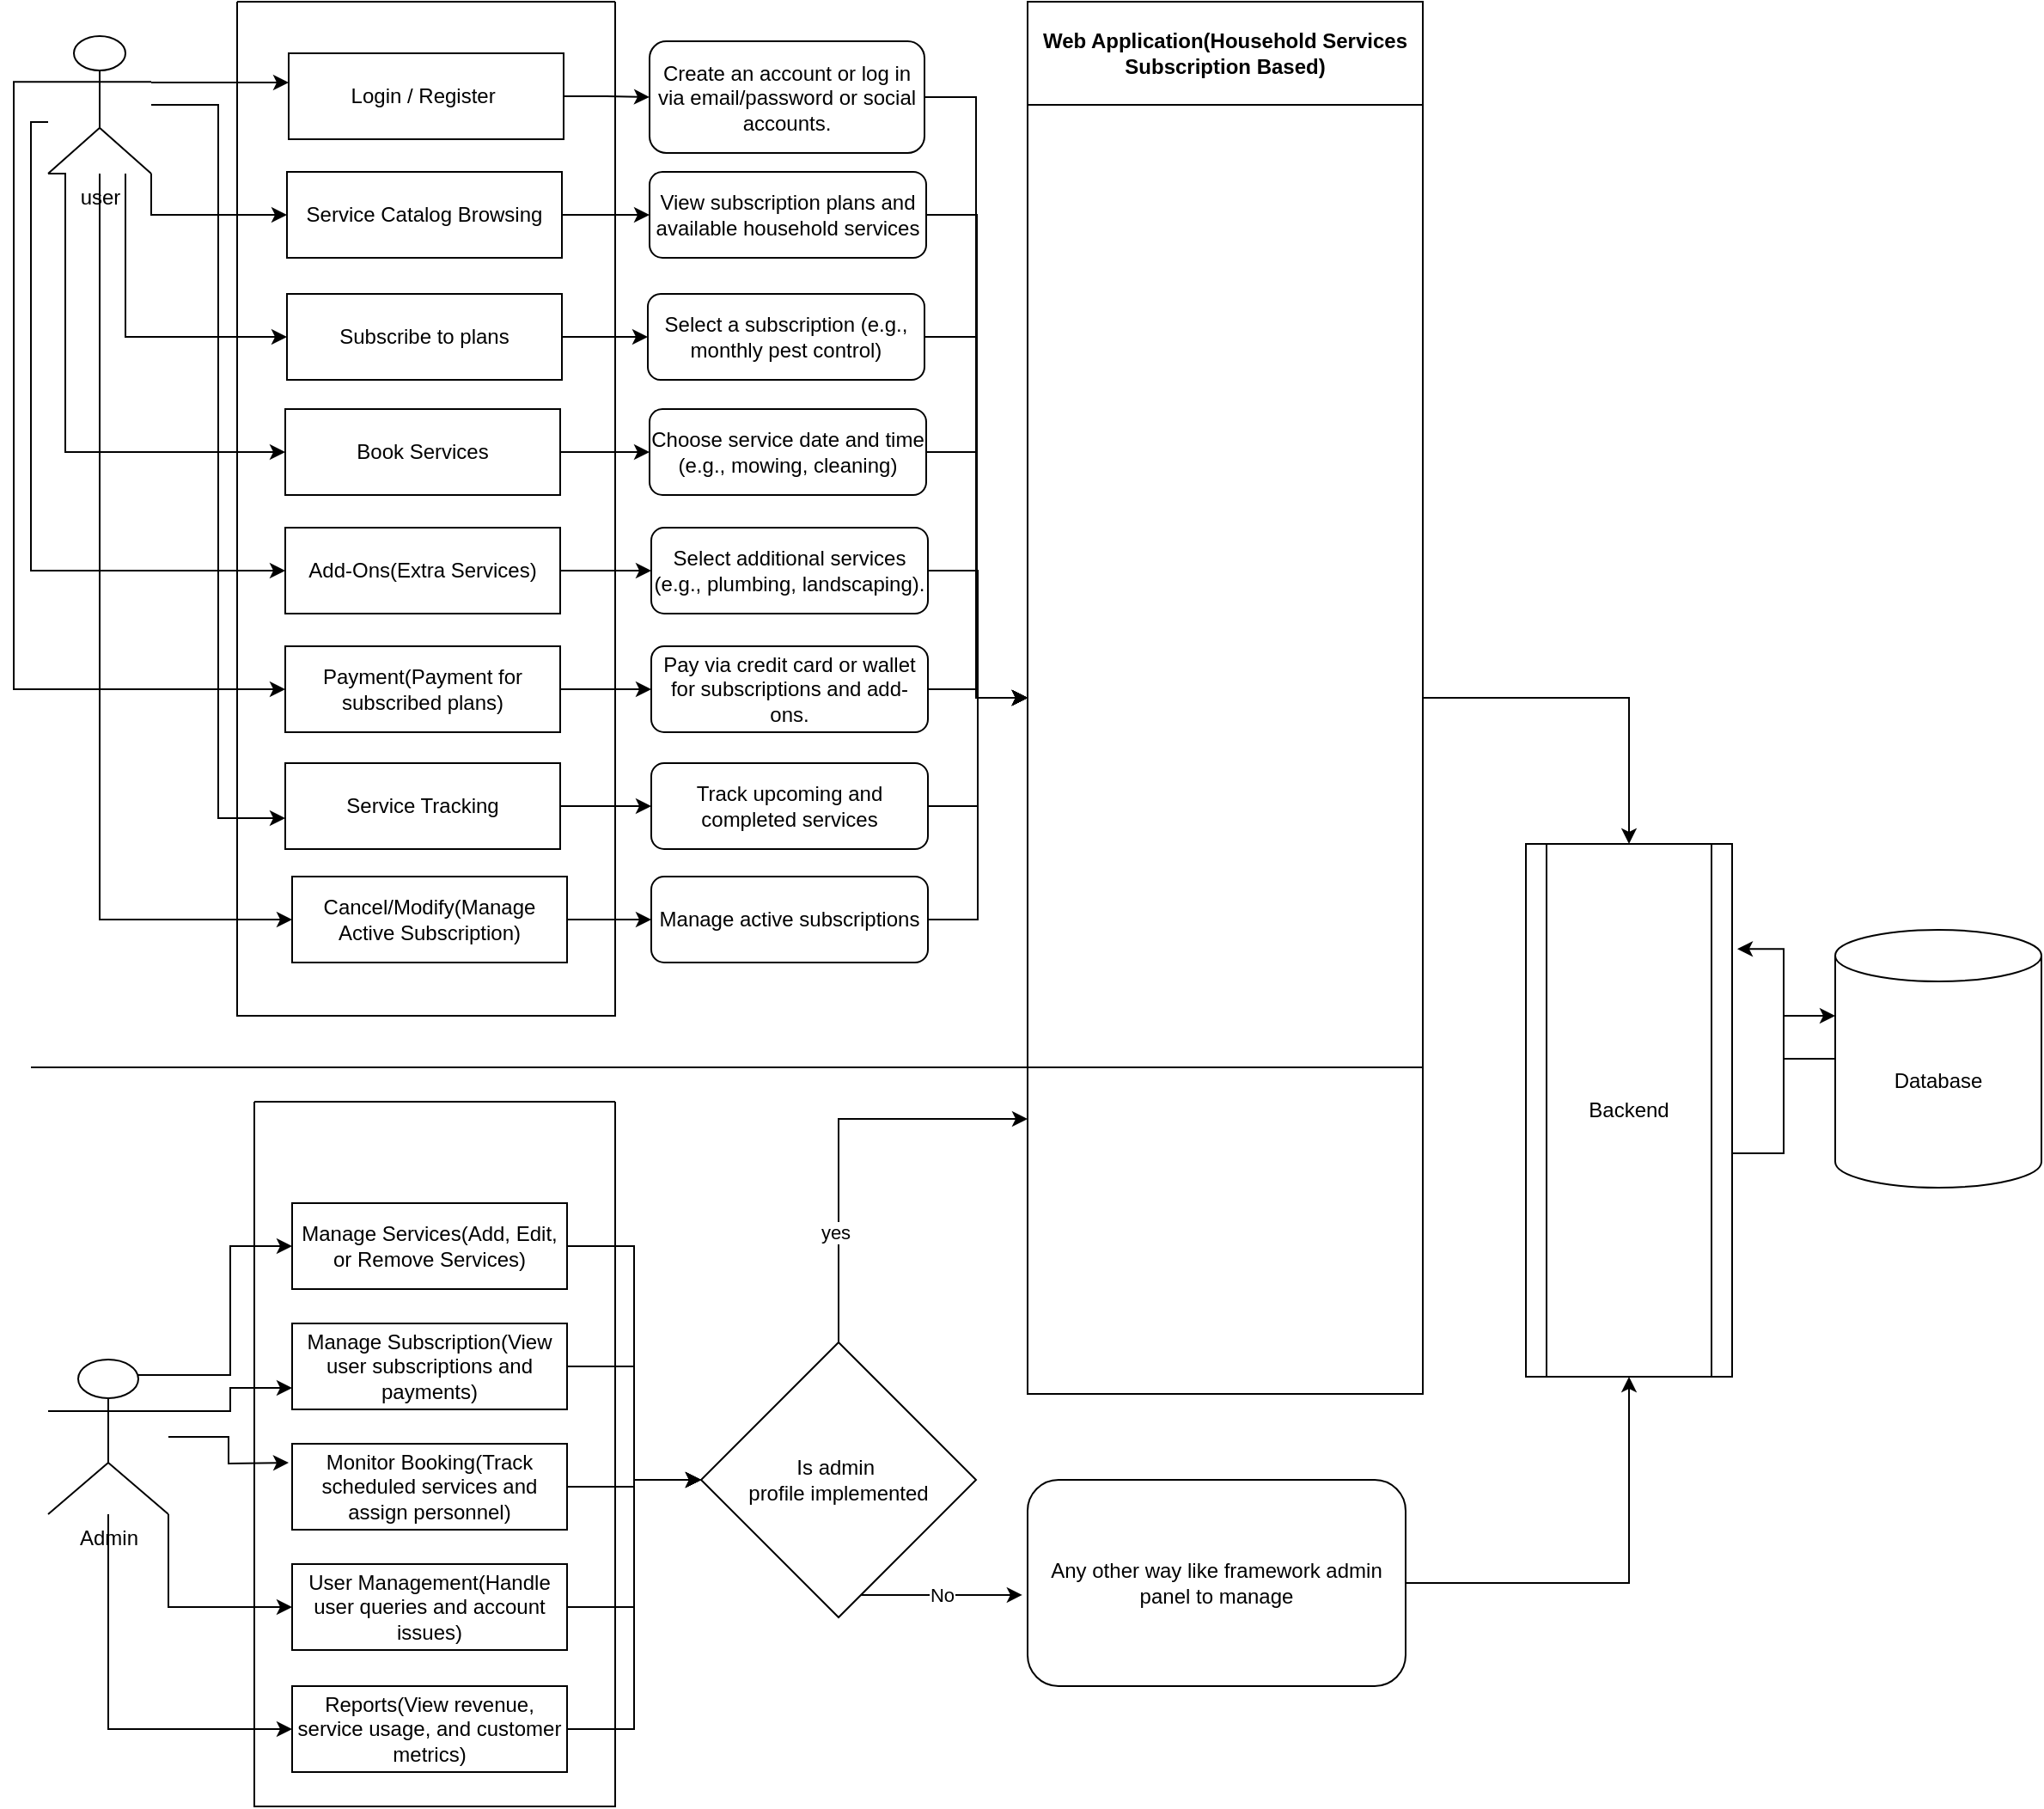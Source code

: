 <mxfile version="24.8.3">
  <diagram name="Page-1" id="GsEjQxH6cdCEABdbyHLn">
    <mxGraphModel dx="954" dy="580" grid="1" gridSize="10" guides="1" tooltips="1" connect="1" arrows="1" fold="1" page="1" pageScale="1" pageWidth="850" pageHeight="1100" math="0" shadow="0">
      <root>
        <mxCell id="0" />
        <mxCell id="1" parent="0" />
        <mxCell id="8cqARpIN2NVqbZxPlpHy-3" style="edgeStyle=orthogonalEdgeStyle;rounded=0;orthogonalLoop=1;jettySize=auto;html=1;" edge="1" parent="1">
          <mxGeometry relative="1" as="geometry">
            <mxPoint x="110" y="67" as="sourcePoint" />
            <mxPoint x="190" y="67" as="targetPoint" />
            <Array as="points">
              <mxPoint x="130" y="67" />
              <mxPoint x="130" y="67" />
            </Array>
          </mxGeometry>
        </mxCell>
        <mxCell id="8cqARpIN2NVqbZxPlpHy-13" style="edgeStyle=orthogonalEdgeStyle;rounded=0;orthogonalLoop=1;jettySize=auto;html=1;entryX=0;entryY=0.5;entryDx=0;entryDy=0;" edge="1" parent="1" source="8cqARpIN2NVqbZxPlpHy-1" target="8cqARpIN2NVqbZxPlpHy-11">
          <mxGeometry relative="1" as="geometry">
            <Array as="points">
              <mxPoint x="110" y="144" />
            </Array>
          </mxGeometry>
        </mxCell>
        <mxCell id="8cqARpIN2NVqbZxPlpHy-15" style="edgeStyle=orthogonalEdgeStyle;rounded=0;orthogonalLoop=1;jettySize=auto;html=1;entryX=0;entryY=0.5;entryDx=0;entryDy=0;" edge="1" parent="1" source="8cqARpIN2NVqbZxPlpHy-1" target="8cqARpIN2NVqbZxPlpHy-14">
          <mxGeometry relative="1" as="geometry">
            <Array as="points">
              <mxPoint x="95" y="215" />
            </Array>
          </mxGeometry>
        </mxCell>
        <mxCell id="8cqARpIN2NVqbZxPlpHy-19" style="edgeStyle=orthogonalEdgeStyle;rounded=0;orthogonalLoop=1;jettySize=auto;html=1;exitX=0;exitY=1;exitDx=0;exitDy=0;exitPerimeter=0;entryX=0;entryY=0.5;entryDx=0;entryDy=0;" edge="1" parent="1" source="8cqARpIN2NVqbZxPlpHy-1" target="8cqARpIN2NVqbZxPlpHy-17">
          <mxGeometry relative="1" as="geometry">
            <Array as="points">
              <mxPoint x="60" y="120" />
              <mxPoint x="60" y="282" />
            </Array>
          </mxGeometry>
        </mxCell>
        <mxCell id="8cqARpIN2NVqbZxPlpHy-21" style="edgeStyle=orthogonalEdgeStyle;rounded=0;orthogonalLoop=1;jettySize=auto;html=1;entryX=0;entryY=0.5;entryDx=0;entryDy=0;" edge="1" parent="1" source="8cqARpIN2NVqbZxPlpHy-1" target="8cqARpIN2NVqbZxPlpHy-20">
          <mxGeometry relative="1" as="geometry">
            <Array as="points">
              <mxPoint x="40" y="90" />
              <mxPoint x="40" y="351" />
            </Array>
          </mxGeometry>
        </mxCell>
        <mxCell id="8cqARpIN2NVqbZxPlpHy-24" style="edgeStyle=orthogonalEdgeStyle;rounded=0;orthogonalLoop=1;jettySize=auto;html=1;exitX=0;exitY=0.333;exitDx=0;exitDy=0;exitPerimeter=0;entryX=0;entryY=0.5;entryDx=0;entryDy=0;" edge="1" parent="1" source="8cqARpIN2NVqbZxPlpHy-1" target="8cqARpIN2NVqbZxPlpHy-23">
          <mxGeometry relative="1" as="geometry" />
        </mxCell>
        <mxCell id="8cqARpIN2NVqbZxPlpHy-30" style="edgeStyle=orthogonalEdgeStyle;rounded=0;orthogonalLoop=1;jettySize=auto;html=1;entryX=0;entryY=0.5;entryDx=0;entryDy=0;" edge="1" parent="1" source="8cqARpIN2NVqbZxPlpHy-1" target="8cqARpIN2NVqbZxPlpHy-29">
          <mxGeometry relative="1" as="geometry">
            <Array as="points">
              <mxPoint x="80" y="554" />
            </Array>
          </mxGeometry>
        </mxCell>
        <mxCell id="8cqARpIN2NVqbZxPlpHy-1" value="user" style="shape=umlActor;verticalLabelPosition=bottom;verticalAlign=top;html=1;outlineConnect=0;" vertex="1" parent="1">
          <mxGeometry x="50" y="40" width="60" height="80" as="geometry" />
        </mxCell>
        <mxCell id="8cqARpIN2NVqbZxPlpHy-42" style="edgeStyle=orthogonalEdgeStyle;rounded=0;orthogonalLoop=1;jettySize=auto;html=1;entryX=0;entryY=0.5;entryDx=0;entryDy=0;" edge="1" parent="1" source="8cqARpIN2NVqbZxPlpHy-2" target="8cqARpIN2NVqbZxPlpHy-41">
          <mxGeometry relative="1" as="geometry" />
        </mxCell>
        <mxCell id="8cqARpIN2NVqbZxPlpHy-2" value="Login / Register&amp;nbsp;" style="rounded=0;whiteSpace=wrap;html=1;" vertex="1" parent="1">
          <mxGeometry x="190" y="50" width="160" height="50" as="geometry" />
        </mxCell>
        <mxCell id="8cqARpIN2NVqbZxPlpHy-73" style="edgeStyle=orthogonalEdgeStyle;rounded=0;orthogonalLoop=1;jettySize=auto;html=1;exitX=0.75;exitY=0.1;exitDx=0;exitDy=0;exitPerimeter=0;entryX=0;entryY=0.5;entryDx=0;entryDy=0;" edge="1" parent="1" source="8cqARpIN2NVqbZxPlpHy-7" target="8cqARpIN2NVqbZxPlpHy-36">
          <mxGeometry relative="1" as="geometry" />
        </mxCell>
        <mxCell id="8cqARpIN2NVqbZxPlpHy-74" style="edgeStyle=orthogonalEdgeStyle;rounded=0;orthogonalLoop=1;jettySize=auto;html=1;exitX=1;exitY=0.333;exitDx=0;exitDy=0;exitPerimeter=0;entryX=0;entryY=0.75;entryDx=0;entryDy=0;" edge="1" parent="1" source="8cqARpIN2NVqbZxPlpHy-7" target="8cqARpIN2NVqbZxPlpHy-37">
          <mxGeometry relative="1" as="geometry" />
        </mxCell>
        <mxCell id="8cqARpIN2NVqbZxPlpHy-75" style="edgeStyle=orthogonalEdgeStyle;rounded=0;orthogonalLoop=1;jettySize=auto;html=1;" edge="1" parent="1" source="8cqARpIN2NVqbZxPlpHy-7">
          <mxGeometry relative="1" as="geometry">
            <mxPoint x="190" y="870" as="targetPoint" />
          </mxGeometry>
        </mxCell>
        <mxCell id="8cqARpIN2NVqbZxPlpHy-76" style="edgeStyle=orthogonalEdgeStyle;rounded=0;orthogonalLoop=1;jettySize=auto;html=1;entryX=0;entryY=0.5;entryDx=0;entryDy=0;" edge="1" parent="1" source="8cqARpIN2NVqbZxPlpHy-7" target="8cqARpIN2NVqbZxPlpHy-39">
          <mxGeometry relative="1" as="geometry">
            <Array as="points">
              <mxPoint x="120" y="954" />
            </Array>
          </mxGeometry>
        </mxCell>
        <mxCell id="8cqARpIN2NVqbZxPlpHy-77" style="edgeStyle=orthogonalEdgeStyle;rounded=0;orthogonalLoop=1;jettySize=auto;html=1;entryX=0;entryY=0.5;entryDx=0;entryDy=0;" edge="1" parent="1" source="8cqARpIN2NVqbZxPlpHy-7" target="8cqARpIN2NVqbZxPlpHy-40">
          <mxGeometry relative="1" as="geometry">
            <Array as="points">
              <mxPoint x="85" y="1025" />
            </Array>
          </mxGeometry>
        </mxCell>
        <mxCell id="8cqARpIN2NVqbZxPlpHy-7" value="Admin" style="shape=umlActor;verticalLabelPosition=bottom;verticalAlign=top;html=1;outlineConnect=0;" vertex="1" parent="1">
          <mxGeometry x="50" y="810" width="70" height="90" as="geometry" />
        </mxCell>
        <mxCell id="8cqARpIN2NVqbZxPlpHy-45" style="edgeStyle=orthogonalEdgeStyle;rounded=0;orthogonalLoop=1;jettySize=auto;html=1;" edge="1" parent="1" source="8cqARpIN2NVqbZxPlpHy-11" target="8cqARpIN2NVqbZxPlpHy-43">
          <mxGeometry relative="1" as="geometry" />
        </mxCell>
        <mxCell id="8cqARpIN2NVqbZxPlpHy-11" value="Service Catalog Browsing" style="rounded=0;whiteSpace=wrap;html=1;" vertex="1" parent="1">
          <mxGeometry x="189" y="119" width="160" height="50" as="geometry" />
        </mxCell>
        <mxCell id="8cqARpIN2NVqbZxPlpHy-49" style="edgeStyle=orthogonalEdgeStyle;rounded=0;orthogonalLoop=1;jettySize=auto;html=1;entryX=0;entryY=0.5;entryDx=0;entryDy=0;" edge="1" parent="1" source="8cqARpIN2NVqbZxPlpHy-14" target="8cqARpIN2NVqbZxPlpHy-46">
          <mxGeometry relative="1" as="geometry" />
        </mxCell>
        <mxCell id="8cqARpIN2NVqbZxPlpHy-14" value="Subscribe to plans" style="rounded=0;whiteSpace=wrap;html=1;" vertex="1" parent="1">
          <mxGeometry x="189" y="190" width="160" height="50" as="geometry" />
        </mxCell>
        <mxCell id="8cqARpIN2NVqbZxPlpHy-51" style="edgeStyle=orthogonalEdgeStyle;rounded=0;orthogonalLoop=1;jettySize=auto;html=1;entryX=0;entryY=0.5;entryDx=0;entryDy=0;" edge="1" parent="1" source="8cqARpIN2NVqbZxPlpHy-17" target="8cqARpIN2NVqbZxPlpHy-50">
          <mxGeometry relative="1" as="geometry" />
        </mxCell>
        <mxCell id="8cqARpIN2NVqbZxPlpHy-17" value="Book Services" style="rounded=0;whiteSpace=wrap;html=1;" vertex="1" parent="1">
          <mxGeometry x="188" y="257" width="160" height="50" as="geometry" />
        </mxCell>
        <mxCell id="8cqARpIN2NVqbZxPlpHy-54" style="edgeStyle=orthogonalEdgeStyle;rounded=0;orthogonalLoop=1;jettySize=auto;html=1;entryX=0;entryY=0.5;entryDx=0;entryDy=0;" edge="1" parent="1" source="8cqARpIN2NVqbZxPlpHy-20" target="8cqARpIN2NVqbZxPlpHy-52">
          <mxGeometry relative="1" as="geometry" />
        </mxCell>
        <mxCell id="8cqARpIN2NVqbZxPlpHy-20" value="Add-Ons(Extra Services)" style="rounded=0;whiteSpace=wrap;html=1;" vertex="1" parent="1">
          <mxGeometry x="188" y="326" width="160" height="50" as="geometry" />
        </mxCell>
        <mxCell id="8cqARpIN2NVqbZxPlpHy-57" style="edgeStyle=orthogonalEdgeStyle;rounded=0;orthogonalLoop=1;jettySize=auto;html=1;entryX=0;entryY=0.5;entryDx=0;entryDy=0;" edge="1" parent="1" source="8cqARpIN2NVqbZxPlpHy-23" target="8cqARpIN2NVqbZxPlpHy-55">
          <mxGeometry relative="1" as="geometry" />
        </mxCell>
        <mxCell id="8cqARpIN2NVqbZxPlpHy-23" value="Payment(Payment for subscribed plans)" style="rounded=0;whiteSpace=wrap;html=1;" vertex="1" parent="1">
          <mxGeometry x="188" y="395" width="160" height="50" as="geometry" />
        </mxCell>
        <mxCell id="8cqARpIN2NVqbZxPlpHy-60" style="edgeStyle=orthogonalEdgeStyle;rounded=0;orthogonalLoop=1;jettySize=auto;html=1;entryX=0;entryY=0.5;entryDx=0;entryDy=0;" edge="1" parent="1" source="8cqARpIN2NVqbZxPlpHy-27" target="8cqARpIN2NVqbZxPlpHy-58">
          <mxGeometry relative="1" as="geometry" />
        </mxCell>
        <mxCell id="8cqARpIN2NVqbZxPlpHy-27" value="Service Tracking" style="rounded=0;whiteSpace=wrap;html=1;" vertex="1" parent="1">
          <mxGeometry x="188" y="463" width="160" height="50" as="geometry" />
        </mxCell>
        <mxCell id="8cqARpIN2NVqbZxPlpHy-28" style="edgeStyle=orthogonalEdgeStyle;rounded=0;orthogonalLoop=1;jettySize=auto;html=1;entryX=0;entryY=0.64;entryDx=0;entryDy=0;entryPerimeter=0;" edge="1" parent="1" source="8cqARpIN2NVqbZxPlpHy-1" target="8cqARpIN2NVqbZxPlpHy-27">
          <mxGeometry relative="1" as="geometry" />
        </mxCell>
        <mxCell id="8cqARpIN2NVqbZxPlpHy-63" style="edgeStyle=orthogonalEdgeStyle;rounded=0;orthogonalLoop=1;jettySize=auto;html=1;entryX=0;entryY=0.5;entryDx=0;entryDy=0;" edge="1" parent="1" source="8cqARpIN2NVqbZxPlpHy-29" target="8cqARpIN2NVqbZxPlpHy-61">
          <mxGeometry relative="1" as="geometry" />
        </mxCell>
        <mxCell id="8cqARpIN2NVqbZxPlpHy-29" value="Cancel/Modify(Manage Active Subscription)" style="rounded=0;whiteSpace=wrap;html=1;" vertex="1" parent="1">
          <mxGeometry x="192" y="529" width="160" height="50" as="geometry" />
        </mxCell>
        <mxCell id="8cqARpIN2NVqbZxPlpHy-33" value="" style="endArrow=none;html=1;rounded=0;" edge="1" parent="1">
          <mxGeometry width="50" height="50" relative="1" as="geometry">
            <mxPoint x="40" y="640" as="sourcePoint" />
            <mxPoint x="850" y="640" as="targetPoint" />
          </mxGeometry>
        </mxCell>
        <mxCell id="8cqARpIN2NVqbZxPlpHy-35" value="" style="swimlane;startSize=0;" vertex="1" parent="1">
          <mxGeometry x="160" y="20" width="220" height="590" as="geometry" />
        </mxCell>
        <mxCell id="8cqARpIN2NVqbZxPlpHy-88" style="edgeStyle=orthogonalEdgeStyle;rounded=0;orthogonalLoop=1;jettySize=auto;html=1;entryX=0;entryY=0.5;entryDx=0;entryDy=0;" edge="1" parent="1" source="8cqARpIN2NVqbZxPlpHy-36" target="8cqARpIN2NVqbZxPlpHy-85">
          <mxGeometry relative="1" as="geometry" />
        </mxCell>
        <mxCell id="8cqARpIN2NVqbZxPlpHy-36" value="Manage Services(Add, Edit, or Remove Services)" style="rounded=0;whiteSpace=wrap;html=1;" vertex="1" parent="1">
          <mxGeometry x="192" y="719" width="160" height="50" as="geometry" />
        </mxCell>
        <mxCell id="8cqARpIN2NVqbZxPlpHy-89" style="edgeStyle=orthogonalEdgeStyle;rounded=0;orthogonalLoop=1;jettySize=auto;html=1;entryX=0;entryY=0.5;entryDx=0;entryDy=0;" edge="1" parent="1" source="8cqARpIN2NVqbZxPlpHy-37" target="8cqARpIN2NVqbZxPlpHy-85">
          <mxGeometry relative="1" as="geometry" />
        </mxCell>
        <mxCell id="8cqARpIN2NVqbZxPlpHy-37" value="Manage Subscription(View user subscriptions and payments)" style="rounded=0;whiteSpace=wrap;html=1;" vertex="1" parent="1">
          <mxGeometry x="192" y="789" width="160" height="50" as="geometry" />
        </mxCell>
        <mxCell id="8cqARpIN2NVqbZxPlpHy-92" style="edgeStyle=orthogonalEdgeStyle;rounded=0;orthogonalLoop=1;jettySize=auto;html=1;entryX=0;entryY=0.5;entryDx=0;entryDy=0;" edge="1" parent="1" source="8cqARpIN2NVqbZxPlpHy-38" target="8cqARpIN2NVqbZxPlpHy-85">
          <mxGeometry relative="1" as="geometry" />
        </mxCell>
        <mxCell id="8cqARpIN2NVqbZxPlpHy-38" value="Monitor Booking(Track scheduled services and assign personnel)" style="rounded=0;whiteSpace=wrap;html=1;" vertex="1" parent="1">
          <mxGeometry x="192" y="859" width="160" height="50" as="geometry" />
        </mxCell>
        <mxCell id="8cqARpIN2NVqbZxPlpHy-93" style="edgeStyle=orthogonalEdgeStyle;rounded=0;orthogonalLoop=1;jettySize=auto;html=1;entryX=0;entryY=0.5;entryDx=0;entryDy=0;" edge="1" parent="1" source="8cqARpIN2NVqbZxPlpHy-39" target="8cqARpIN2NVqbZxPlpHy-85">
          <mxGeometry relative="1" as="geometry" />
        </mxCell>
        <mxCell id="8cqARpIN2NVqbZxPlpHy-39" value="User Management(Handle user queries and account issues)" style="rounded=0;whiteSpace=wrap;html=1;" vertex="1" parent="1">
          <mxGeometry x="192" y="929" width="160" height="50" as="geometry" />
        </mxCell>
        <mxCell id="8cqARpIN2NVqbZxPlpHy-94" style="edgeStyle=orthogonalEdgeStyle;rounded=0;orthogonalLoop=1;jettySize=auto;html=1;entryX=0;entryY=0.5;entryDx=0;entryDy=0;" edge="1" parent="1" source="8cqARpIN2NVqbZxPlpHy-40" target="8cqARpIN2NVqbZxPlpHy-85">
          <mxGeometry relative="1" as="geometry" />
        </mxCell>
        <mxCell id="8cqARpIN2NVqbZxPlpHy-40" value="Reports(View revenue, service usage, and customer metrics)" style="rounded=0;whiteSpace=wrap;html=1;" vertex="1" parent="1">
          <mxGeometry x="192" y="1000" width="160" height="50" as="geometry" />
        </mxCell>
        <mxCell id="8cqARpIN2NVqbZxPlpHy-65" style="edgeStyle=orthogonalEdgeStyle;rounded=0;orthogonalLoop=1;jettySize=auto;html=1;entryX=0;entryY=0.5;entryDx=0;entryDy=0;" edge="1" parent="1" source="8cqARpIN2NVqbZxPlpHy-41" target="8cqARpIN2NVqbZxPlpHy-64">
          <mxGeometry relative="1" as="geometry" />
        </mxCell>
        <mxCell id="8cqARpIN2NVqbZxPlpHy-41" value="Create an account or log in via email/password or social accounts." style="rounded=1;whiteSpace=wrap;html=1;" vertex="1" parent="1">
          <mxGeometry x="400" y="43" width="160" height="65" as="geometry" />
        </mxCell>
        <mxCell id="8cqARpIN2NVqbZxPlpHy-66" style="edgeStyle=orthogonalEdgeStyle;rounded=0;orthogonalLoop=1;jettySize=auto;html=1;entryX=0;entryY=0.5;entryDx=0;entryDy=0;" edge="1" parent="1" source="8cqARpIN2NVqbZxPlpHy-43" target="8cqARpIN2NVqbZxPlpHy-64">
          <mxGeometry relative="1" as="geometry" />
        </mxCell>
        <mxCell id="8cqARpIN2NVqbZxPlpHy-43" value="View subscription plans and available household services" style="rounded=1;whiteSpace=wrap;html=1;" vertex="1" parent="1">
          <mxGeometry x="400" y="119" width="161" height="50" as="geometry" />
        </mxCell>
        <mxCell id="8cqARpIN2NVqbZxPlpHy-67" style="edgeStyle=orthogonalEdgeStyle;rounded=0;orthogonalLoop=1;jettySize=auto;html=1;entryX=0;entryY=0.5;entryDx=0;entryDy=0;" edge="1" parent="1" source="8cqARpIN2NVqbZxPlpHy-46" target="8cqARpIN2NVqbZxPlpHy-64">
          <mxGeometry relative="1" as="geometry" />
        </mxCell>
        <mxCell id="8cqARpIN2NVqbZxPlpHy-46" value="Select a subscription (e.g., monthly pest control)" style="rounded=1;whiteSpace=wrap;html=1;" vertex="1" parent="1">
          <mxGeometry x="399" y="190" width="161" height="50" as="geometry" />
        </mxCell>
        <mxCell id="8cqARpIN2NVqbZxPlpHy-68" style="edgeStyle=orthogonalEdgeStyle;rounded=0;orthogonalLoop=1;jettySize=auto;html=1;entryX=0;entryY=0.5;entryDx=0;entryDy=0;" edge="1" parent="1" source="8cqARpIN2NVqbZxPlpHy-50" target="8cqARpIN2NVqbZxPlpHy-64">
          <mxGeometry relative="1" as="geometry" />
        </mxCell>
        <mxCell id="8cqARpIN2NVqbZxPlpHy-50" value="Choose service date and time (e.g., mowing, cleaning)" style="rounded=1;whiteSpace=wrap;html=1;" vertex="1" parent="1">
          <mxGeometry x="400" y="257" width="161" height="50" as="geometry" />
        </mxCell>
        <mxCell id="8cqARpIN2NVqbZxPlpHy-69" style="edgeStyle=orthogonalEdgeStyle;rounded=0;orthogonalLoop=1;jettySize=auto;html=1;entryX=0;entryY=0.5;entryDx=0;entryDy=0;" edge="1" parent="1" source="8cqARpIN2NVqbZxPlpHy-52" target="8cqARpIN2NVqbZxPlpHy-64">
          <mxGeometry relative="1" as="geometry" />
        </mxCell>
        <mxCell id="8cqARpIN2NVqbZxPlpHy-52" value="Select additional services (e.g., plumbing, landscaping)." style="rounded=1;whiteSpace=wrap;html=1;" vertex="1" parent="1">
          <mxGeometry x="401" y="326" width="161" height="50" as="geometry" />
        </mxCell>
        <mxCell id="8cqARpIN2NVqbZxPlpHy-70" style="edgeStyle=orthogonalEdgeStyle;rounded=0;orthogonalLoop=1;jettySize=auto;html=1;entryX=0;entryY=0.5;entryDx=0;entryDy=0;" edge="1" parent="1" source="8cqARpIN2NVqbZxPlpHy-55" target="8cqARpIN2NVqbZxPlpHy-64">
          <mxGeometry relative="1" as="geometry" />
        </mxCell>
        <mxCell id="8cqARpIN2NVqbZxPlpHy-55" value="Pay via credit card or wallet for subscriptions and add-ons." style="rounded=1;whiteSpace=wrap;html=1;" vertex="1" parent="1">
          <mxGeometry x="401" y="395" width="161" height="50" as="geometry" />
        </mxCell>
        <mxCell id="8cqARpIN2NVqbZxPlpHy-71" style="edgeStyle=orthogonalEdgeStyle;rounded=0;orthogonalLoop=1;jettySize=auto;html=1;entryX=0;entryY=0.5;entryDx=0;entryDy=0;" edge="1" parent="1" source="8cqARpIN2NVqbZxPlpHy-58" target="8cqARpIN2NVqbZxPlpHy-64">
          <mxGeometry relative="1" as="geometry" />
        </mxCell>
        <mxCell id="8cqARpIN2NVqbZxPlpHy-58" value="Track upcoming and completed services" style="rounded=1;whiteSpace=wrap;html=1;" vertex="1" parent="1">
          <mxGeometry x="401" y="463" width="161" height="50" as="geometry" />
        </mxCell>
        <mxCell id="8cqARpIN2NVqbZxPlpHy-72" style="edgeStyle=orthogonalEdgeStyle;rounded=0;orthogonalLoop=1;jettySize=auto;html=1;entryX=0;entryY=0.5;entryDx=0;entryDy=0;" edge="1" parent="1" source="8cqARpIN2NVqbZxPlpHy-61" target="8cqARpIN2NVqbZxPlpHy-64">
          <mxGeometry relative="1" as="geometry" />
        </mxCell>
        <mxCell id="8cqARpIN2NVqbZxPlpHy-61" value="Manage active subscriptions" style="rounded=1;whiteSpace=wrap;html=1;" vertex="1" parent="1">
          <mxGeometry x="401" y="529" width="161" height="50" as="geometry" />
        </mxCell>
        <mxCell id="8cqARpIN2NVqbZxPlpHy-95" style="edgeStyle=orthogonalEdgeStyle;rounded=0;orthogonalLoop=1;jettySize=auto;html=1;entryX=0.5;entryY=0;entryDx=0;entryDy=0;" edge="1" parent="1" source="8cqARpIN2NVqbZxPlpHy-64" target="8cqARpIN2NVqbZxPlpHy-80">
          <mxGeometry relative="1" as="geometry" />
        </mxCell>
        <mxCell id="8cqARpIN2NVqbZxPlpHy-64" value="Web Application(Household Services Subscription Based)" style="swimlane;whiteSpace=wrap;html=1;startSize=60;" vertex="1" parent="1">
          <mxGeometry x="620" y="20" width="230" height="810" as="geometry" />
        </mxCell>
        <mxCell id="8cqARpIN2NVqbZxPlpHy-78" value="" style="swimlane;startSize=0;" vertex="1" parent="1">
          <mxGeometry x="170" y="660" width="210" height="410" as="geometry" />
        </mxCell>
        <mxCell id="8cqARpIN2NVqbZxPlpHy-79" value="Database" style="shape=cylinder3;whiteSpace=wrap;html=1;boundedLbl=1;backgroundOutline=1;size=15;" vertex="1" parent="1">
          <mxGeometry x="1090" y="560" width="120" height="150" as="geometry" />
        </mxCell>
        <mxCell id="8cqARpIN2NVqbZxPlpHy-80" value="Backend" style="shape=process;whiteSpace=wrap;html=1;backgroundOutline=1;" vertex="1" parent="1">
          <mxGeometry x="910" y="510" width="120" height="310" as="geometry" />
        </mxCell>
        <mxCell id="8cqARpIN2NVqbZxPlpHy-81" style="edgeStyle=orthogonalEdgeStyle;rounded=0;orthogonalLoop=1;jettySize=auto;html=1;entryX=0;entryY=0;entryDx=0;entryDy=50;entryPerimeter=0;" edge="1" parent="1" source="8cqARpIN2NVqbZxPlpHy-80" target="8cqARpIN2NVqbZxPlpHy-79">
          <mxGeometry relative="1" as="geometry">
            <Array as="points">
              <mxPoint x="1060" y="690" />
              <mxPoint x="1060" y="610" />
            </Array>
          </mxGeometry>
        </mxCell>
        <mxCell id="8cqARpIN2NVqbZxPlpHy-83" style="edgeStyle=orthogonalEdgeStyle;rounded=0;orthogonalLoop=1;jettySize=auto;html=1;entryX=1.025;entryY=0.197;entryDx=0;entryDy=0;entryPerimeter=0;" edge="1" parent="1" source="8cqARpIN2NVqbZxPlpHy-79" target="8cqARpIN2NVqbZxPlpHy-80">
          <mxGeometry relative="1" as="geometry" />
        </mxCell>
        <mxCell id="8cqARpIN2NVqbZxPlpHy-86" style="edgeStyle=orthogonalEdgeStyle;rounded=0;orthogonalLoop=1;jettySize=auto;html=1;" edge="1" parent="1" source="8cqARpIN2NVqbZxPlpHy-85">
          <mxGeometry relative="1" as="geometry">
            <mxPoint x="620" y="670" as="targetPoint" />
            <Array as="points">
              <mxPoint x="510" y="670" />
            </Array>
          </mxGeometry>
        </mxCell>
        <mxCell id="8cqARpIN2NVqbZxPlpHy-87" value="yes" style="edgeLabel;html=1;align=center;verticalAlign=middle;resizable=0;points=[];" vertex="1" connectable="0" parent="8cqARpIN2NVqbZxPlpHy-86">
          <mxGeometry x="-0.467" y="2" relative="1" as="geometry">
            <mxPoint as="offset" />
          </mxGeometry>
        </mxCell>
        <mxCell id="8cqARpIN2NVqbZxPlpHy-85" value="Is admin&amp;nbsp;&lt;div&gt;profile implemented&lt;/div&gt;" style="rhombus;whiteSpace=wrap;html=1;" vertex="1" parent="1">
          <mxGeometry x="430" y="800" width="160" height="160" as="geometry" />
        </mxCell>
        <mxCell id="8cqARpIN2NVqbZxPlpHy-97" style="edgeStyle=orthogonalEdgeStyle;rounded=0;orthogonalLoop=1;jettySize=auto;html=1;entryX=0.5;entryY=1;entryDx=0;entryDy=0;" edge="1" parent="1" source="8cqARpIN2NVqbZxPlpHy-96" target="8cqARpIN2NVqbZxPlpHy-80">
          <mxGeometry relative="1" as="geometry" />
        </mxCell>
        <mxCell id="8cqARpIN2NVqbZxPlpHy-96" value="Any other way like framework admin panel to manage" style="rounded=1;whiteSpace=wrap;html=1;" vertex="1" parent="1">
          <mxGeometry x="620" y="880" width="220" height="120" as="geometry" />
        </mxCell>
        <mxCell id="8cqARpIN2NVqbZxPlpHy-98" style="edgeStyle=orthogonalEdgeStyle;rounded=0;orthogonalLoop=1;jettySize=auto;html=1;entryX=-0.014;entryY=0.558;entryDx=0;entryDy=0;entryPerimeter=0;" edge="1" parent="1" source="8cqARpIN2NVqbZxPlpHy-85" target="8cqARpIN2NVqbZxPlpHy-96">
          <mxGeometry relative="1" as="geometry">
            <Array as="points">
              <mxPoint x="570" y="947" />
              <mxPoint x="570" y="947" />
            </Array>
          </mxGeometry>
        </mxCell>
        <mxCell id="8cqARpIN2NVqbZxPlpHy-99" value="No" style="edgeLabel;html=1;align=center;verticalAlign=middle;resizable=0;points=[];" vertex="1" connectable="0" parent="8cqARpIN2NVqbZxPlpHy-98">
          <mxGeometry x="0.0" relative="1" as="geometry">
            <mxPoint as="offset" />
          </mxGeometry>
        </mxCell>
      </root>
    </mxGraphModel>
  </diagram>
</mxfile>
